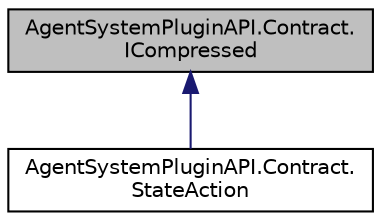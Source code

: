 digraph "AgentSystemPluginAPI.Contract.ICompressed"
{
  edge [fontname="Helvetica",fontsize="10",labelfontname="Helvetica",labelfontsize="10"];
  node [fontname="Helvetica",fontsize="10",shape=record];
  Node1 [label="AgentSystemPluginAPI.Contract.\lICompressed",height=0.2,width=0.4,color="black", fillcolor="grey75", style="filled" fontcolor="black"];
  Node1 -> Node2 [dir="back",color="midnightblue",fontsize="10",style="solid",fontname="Helvetica"];
  Node2 [label="AgentSystemPluginAPI.Contract.\lStateAction",height=0.2,width=0.4,color="black", fillcolor="white", style="filled",URL="$class_agent_system_plugin_a_p_i_1_1_contract_1_1_state_action.html"];
}
